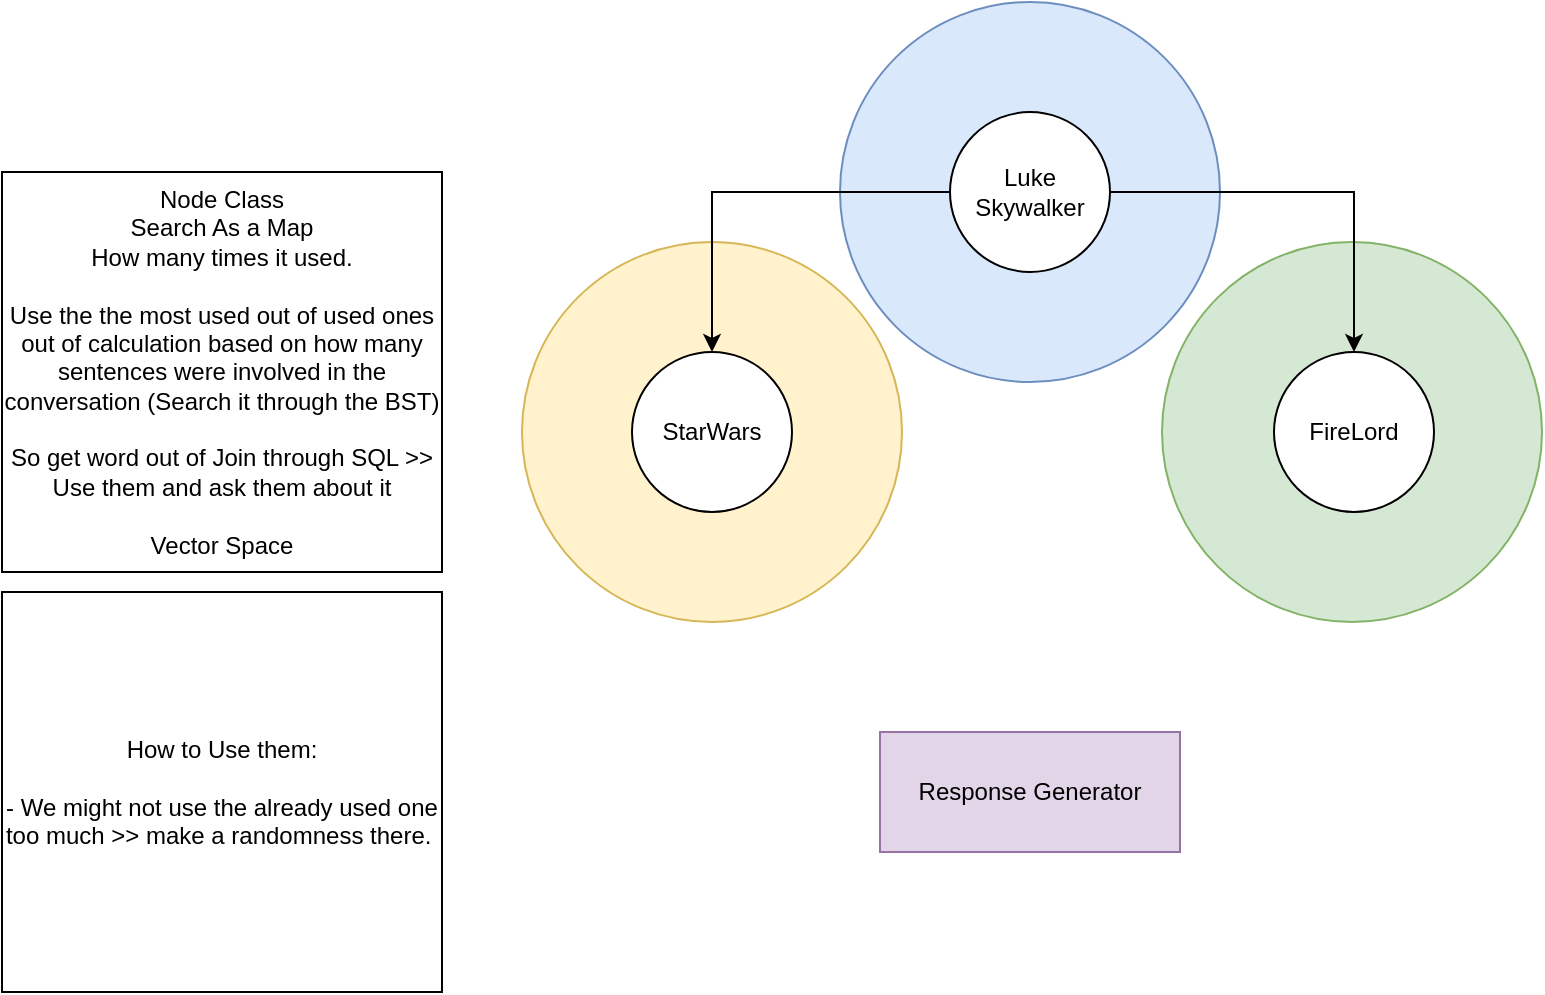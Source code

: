 <mxfile version="18.0.6" type="github">
  <diagram id="M8sAi99D3wYmP6poNxop" name="Page-1">
    <mxGraphModel dx="1865" dy="547" grid="1" gridSize="10" guides="1" tooltips="1" connect="1" arrows="1" fold="1" page="1" pageScale="1" pageWidth="827" pageHeight="1169" math="0" shadow="0">
      <root>
        <mxCell id="0" />
        <mxCell id="1" parent="0" />
        <mxCell id="dvrULnuWH1hM13txu6G7-8" value="StarWars" style="ellipse;whiteSpace=wrap;html=1;aspect=fixed;fillColor=#dae8fc;strokeColor=#6c8ebf;" vertex="1" parent="1">
          <mxGeometry x="319" y="5" width="190" height="190" as="geometry" />
        </mxCell>
        <mxCell id="dvrULnuWH1hM13txu6G7-7" value="StarWars" style="ellipse;whiteSpace=wrap;html=1;aspect=fixed;fillColor=#d5e8d4;strokeColor=#82b366;" vertex="1" parent="1">
          <mxGeometry x="480" y="125" width="190" height="190" as="geometry" />
        </mxCell>
        <mxCell id="dvrULnuWH1hM13txu6G7-6" value="StarWars" style="ellipse;whiteSpace=wrap;html=1;aspect=fixed;fillColor=#fff2cc;strokeColor=#d6b656;" vertex="1" parent="1">
          <mxGeometry x="160" y="125" width="190" height="190" as="geometry" />
        </mxCell>
        <mxCell id="dvrULnuWH1hM13txu6G7-1" value="StarWars" style="ellipse;whiteSpace=wrap;html=1;aspect=fixed;" vertex="1" parent="1">
          <mxGeometry x="215" y="180" width="80" height="80" as="geometry" />
        </mxCell>
        <mxCell id="dvrULnuWH1hM13txu6G7-4" style="edgeStyle=orthogonalEdgeStyle;rounded=0;orthogonalLoop=1;jettySize=auto;html=1;" edge="1" parent="1" source="dvrULnuWH1hM13txu6G7-2" target="dvrULnuWH1hM13txu6G7-3">
          <mxGeometry relative="1" as="geometry" />
        </mxCell>
        <mxCell id="dvrULnuWH1hM13txu6G7-5" style="edgeStyle=orthogonalEdgeStyle;rounded=0;orthogonalLoop=1;jettySize=auto;html=1;entryX=0.5;entryY=0;entryDx=0;entryDy=0;" edge="1" parent="1" source="dvrULnuWH1hM13txu6G7-2" target="dvrULnuWH1hM13txu6G7-1">
          <mxGeometry relative="1" as="geometry" />
        </mxCell>
        <mxCell id="dvrULnuWH1hM13txu6G7-2" value="Luke Skywalker" style="ellipse;whiteSpace=wrap;html=1;aspect=fixed;" vertex="1" parent="1">
          <mxGeometry x="374" y="60" width="80" height="80" as="geometry" />
        </mxCell>
        <mxCell id="dvrULnuWH1hM13txu6G7-3" value="FireLord" style="ellipse;whiteSpace=wrap;html=1;aspect=fixed;" vertex="1" parent="1">
          <mxGeometry x="536" y="180" width="80" height="80" as="geometry" />
        </mxCell>
        <mxCell id="dvrULnuWH1hM13txu6G7-9" value="Response Generator" style="rounded=0;whiteSpace=wrap;html=1;fillColor=#e1d5e7;strokeColor=#9673a6;" vertex="1" parent="1">
          <mxGeometry x="339" y="370" width="150" height="60" as="geometry" />
        </mxCell>
        <mxCell id="dvrULnuWH1hM13txu6G7-10" value="Node Class&lt;br&gt;Search As a Map&lt;br&gt;How many times it used.&lt;br&gt;&lt;br&gt;Use the the most used out of used ones out of calculation based on how many sentences were involved in the conversation (Search it through the BST)&lt;br&gt;&lt;br&gt;So get word out of Join through SQL &amp;gt;&amp;gt; Use them and ask them about it&lt;br&gt;&lt;br&gt;Vector Space" style="rounded=0;whiteSpace=wrap;html=1;" vertex="1" parent="1">
          <mxGeometry x="-100" y="90" width="220" height="200" as="geometry" />
        </mxCell>
        <mxCell id="dvrULnuWH1hM13txu6G7-11" value="How to Use them:&lt;br&gt;&lt;br&gt;- We might not use the already used one too much &amp;gt;&amp;gt; make a randomness there.&amp;nbsp;" style="rounded=0;whiteSpace=wrap;html=1;" vertex="1" parent="1">
          <mxGeometry x="-100" y="300" width="220" height="200" as="geometry" />
        </mxCell>
      </root>
    </mxGraphModel>
  </diagram>
</mxfile>
